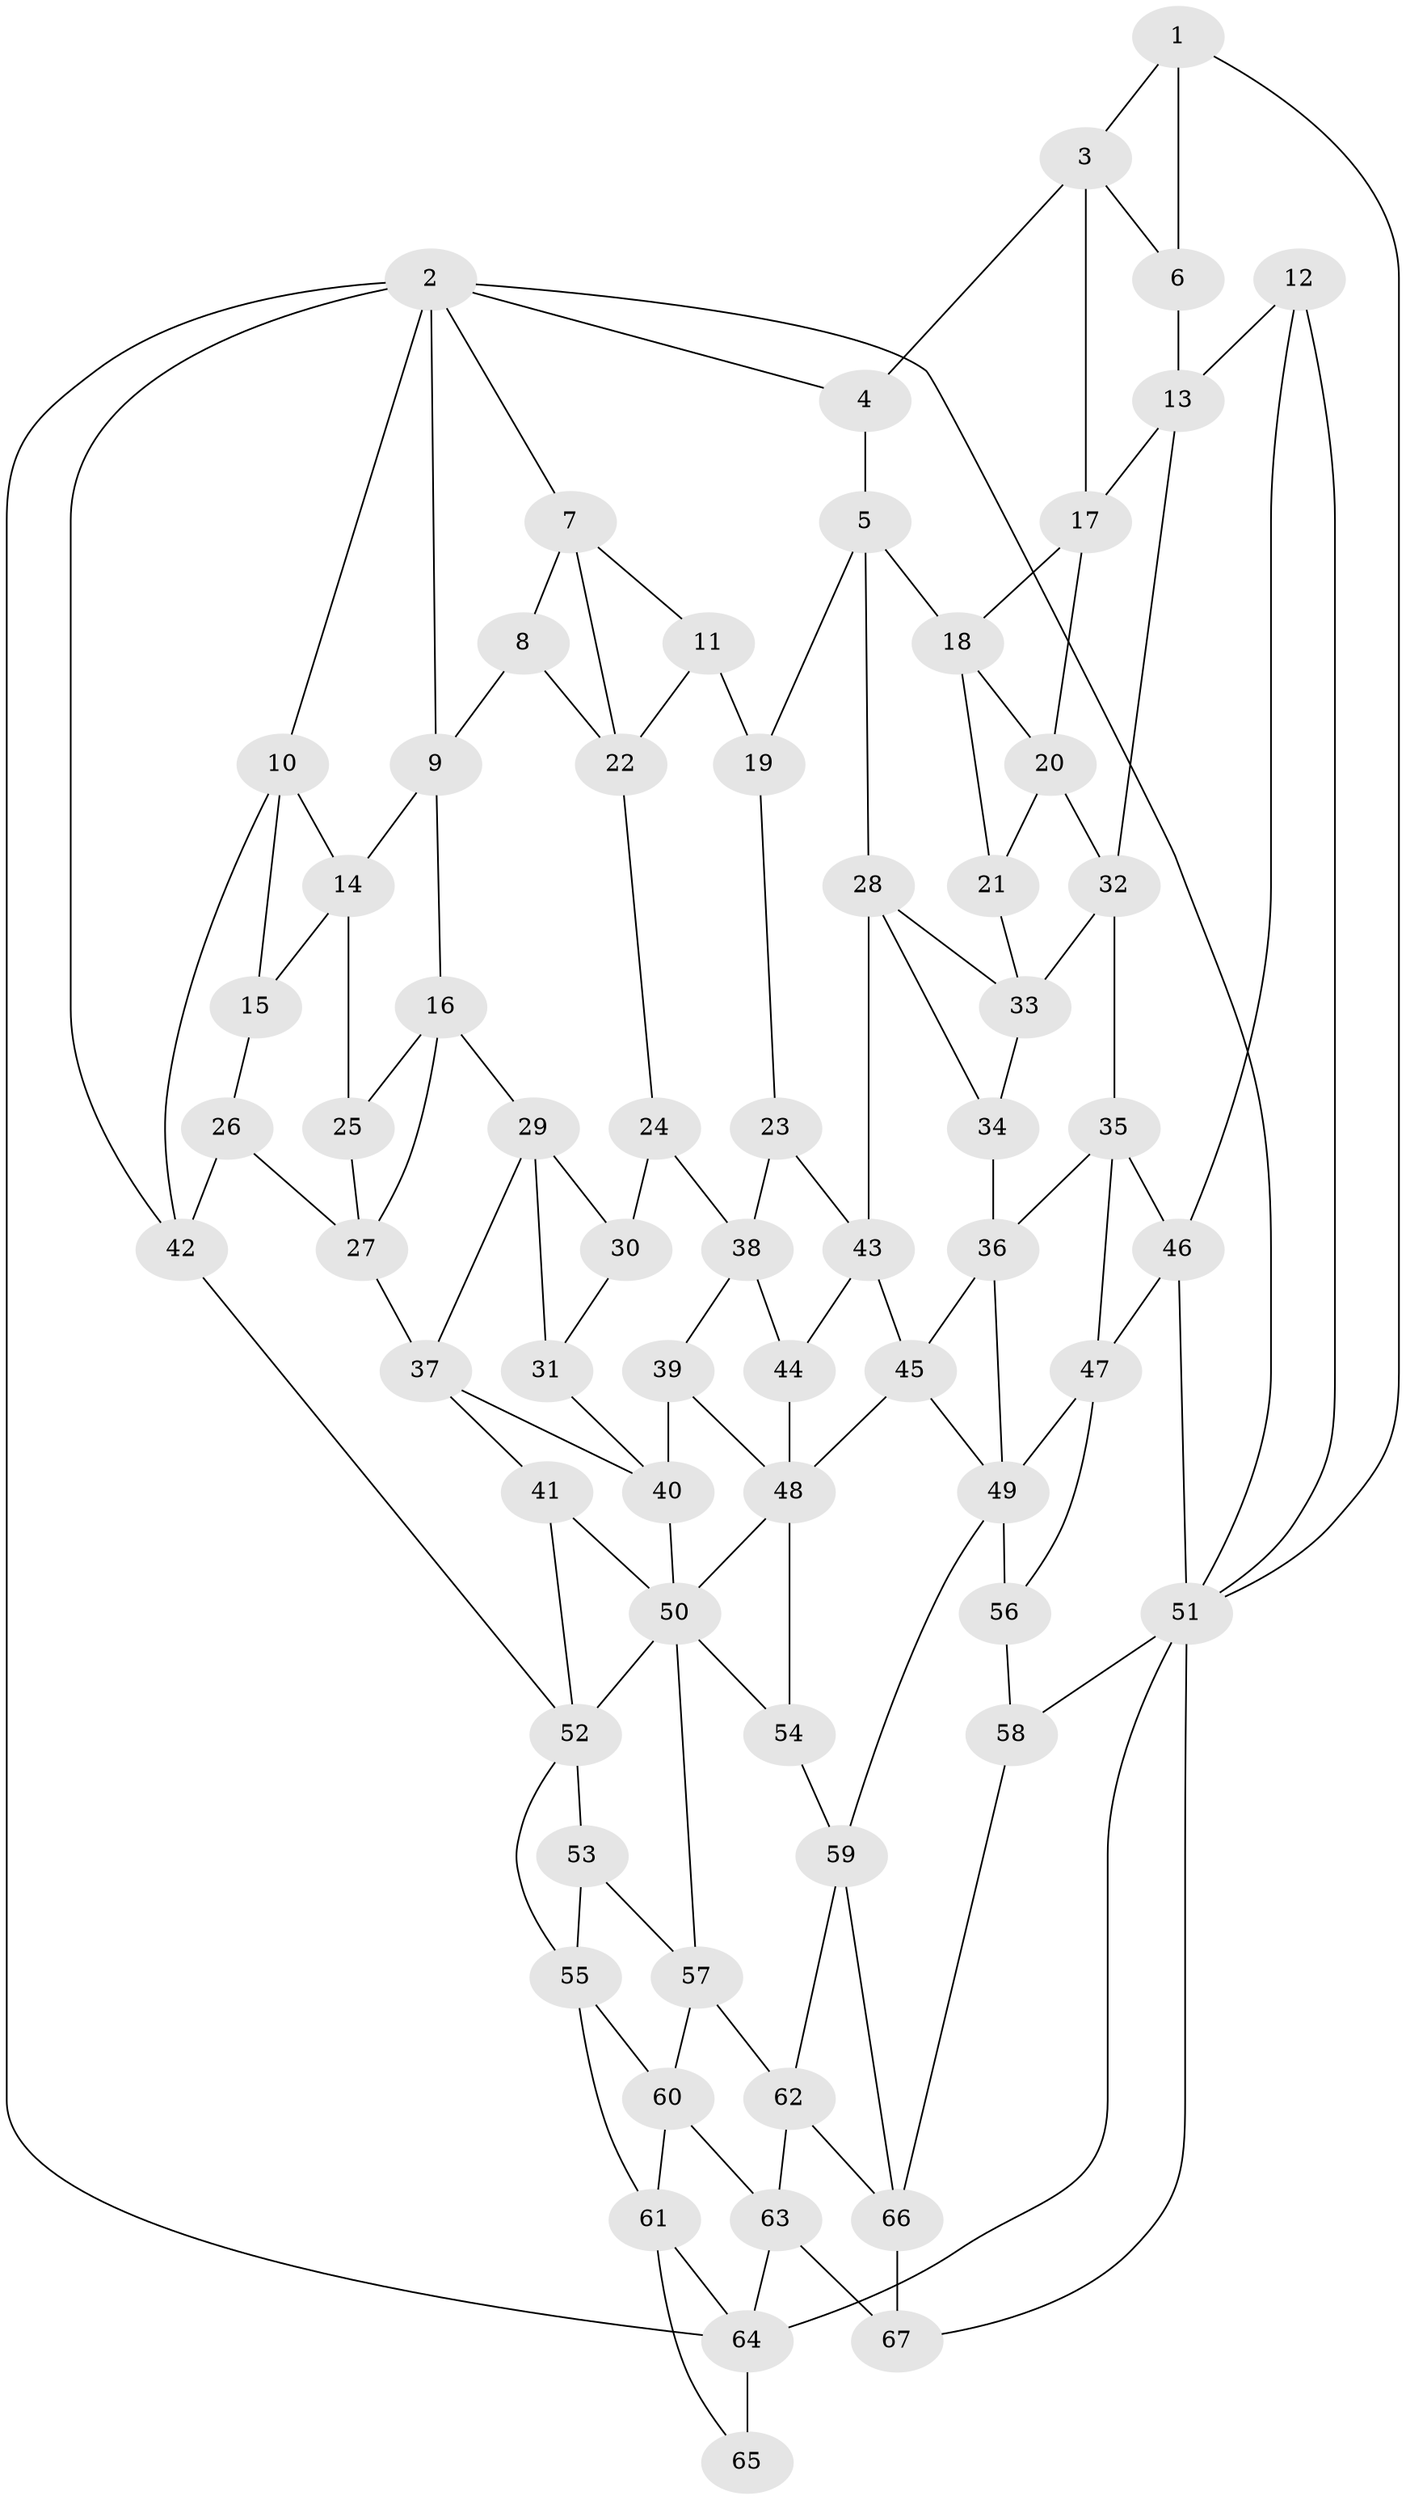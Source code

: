 // original degree distribution, {3: 0.03007518796992481, 5: 0.5714285714285714, 6: 0.20300751879699247, 4: 0.19548872180451127}
// Generated by graph-tools (version 1.1) at 2025/27/03/09/25 03:27:10]
// undirected, 67 vertices, 127 edges
graph export_dot {
graph [start="1"]
  node [color=gray90,style=filled];
  1;
  2;
  3;
  4;
  5;
  6;
  7;
  8;
  9;
  10;
  11;
  12;
  13;
  14;
  15;
  16;
  17;
  18;
  19;
  20;
  21;
  22;
  23;
  24;
  25;
  26;
  27;
  28;
  29;
  30;
  31;
  32;
  33;
  34;
  35;
  36;
  37;
  38;
  39;
  40;
  41;
  42;
  43;
  44;
  45;
  46;
  47;
  48;
  49;
  50;
  51;
  52;
  53;
  54;
  55;
  56;
  57;
  58;
  59;
  60;
  61;
  62;
  63;
  64;
  65;
  66;
  67;
  1 -- 3 [weight=1.0];
  1 -- 6 [weight=1.0];
  1 -- 51 [weight=1.0];
  2 -- 4 [weight=1.0];
  2 -- 7 [weight=1.0];
  2 -- 9 [weight=1.0];
  2 -- 10 [weight=1.0];
  2 -- 42 [weight=1.0];
  2 -- 51 [weight=1.0];
  2 -- 64 [weight=1.0];
  3 -- 4 [weight=1.0];
  3 -- 6 [weight=1.0];
  3 -- 17 [weight=1.0];
  4 -- 5 [weight=1.0];
  5 -- 18 [weight=1.0];
  5 -- 19 [weight=1.0];
  5 -- 28 [weight=1.0];
  6 -- 13 [weight=1.0];
  7 -- 8 [weight=1.0];
  7 -- 11 [weight=1.0];
  7 -- 22 [weight=1.0];
  8 -- 9 [weight=1.0];
  8 -- 22 [weight=1.0];
  9 -- 14 [weight=1.0];
  9 -- 16 [weight=1.0];
  10 -- 14 [weight=1.0];
  10 -- 15 [weight=1.0];
  10 -- 42 [weight=1.0];
  11 -- 19 [weight=2.0];
  11 -- 22 [weight=1.0];
  12 -- 13 [weight=1.0];
  12 -- 46 [weight=1.0];
  12 -- 51 [weight=1.0];
  13 -- 17 [weight=1.0];
  13 -- 32 [weight=1.0];
  14 -- 15 [weight=1.0];
  14 -- 25 [weight=1.0];
  15 -- 26 [weight=1.0];
  16 -- 25 [weight=1.0];
  16 -- 27 [weight=1.0];
  16 -- 29 [weight=1.0];
  17 -- 18 [weight=1.0];
  17 -- 20 [weight=1.0];
  18 -- 20 [weight=1.0];
  18 -- 21 [weight=1.0];
  19 -- 23 [weight=1.0];
  20 -- 21 [weight=1.0];
  20 -- 32 [weight=1.0];
  21 -- 33 [weight=1.0];
  22 -- 24 [weight=1.0];
  23 -- 38 [weight=1.0];
  23 -- 43 [weight=1.0];
  24 -- 30 [weight=2.0];
  24 -- 38 [weight=1.0];
  25 -- 27 [weight=1.0];
  26 -- 27 [weight=1.0];
  26 -- 42 [weight=1.0];
  27 -- 37 [weight=1.0];
  28 -- 33 [weight=1.0];
  28 -- 34 [weight=1.0];
  28 -- 43 [weight=1.0];
  29 -- 30 [weight=1.0];
  29 -- 31 [weight=1.0];
  29 -- 37 [weight=1.0];
  30 -- 31 [weight=1.0];
  31 -- 40 [weight=1.0];
  32 -- 33 [weight=1.0];
  32 -- 35 [weight=1.0];
  33 -- 34 [weight=1.0];
  34 -- 36 [weight=1.0];
  35 -- 36 [weight=1.0];
  35 -- 46 [weight=1.0];
  35 -- 47 [weight=1.0];
  36 -- 45 [weight=1.0];
  36 -- 49 [weight=1.0];
  37 -- 40 [weight=1.0];
  37 -- 41 [weight=1.0];
  38 -- 39 [weight=1.0];
  38 -- 44 [weight=1.0];
  39 -- 40 [weight=1.0];
  39 -- 48 [weight=1.0];
  40 -- 50 [weight=1.0];
  41 -- 50 [weight=1.0];
  41 -- 52 [weight=1.0];
  42 -- 52 [weight=1.0];
  43 -- 44 [weight=1.0];
  43 -- 45 [weight=1.0];
  44 -- 48 [weight=1.0];
  45 -- 48 [weight=1.0];
  45 -- 49 [weight=1.0];
  46 -- 47 [weight=1.0];
  46 -- 51 [weight=1.0];
  47 -- 49 [weight=1.0];
  47 -- 56 [weight=1.0];
  48 -- 50 [weight=1.0];
  48 -- 54 [weight=2.0];
  49 -- 56 [weight=2.0];
  49 -- 59 [weight=1.0];
  50 -- 52 [weight=1.0];
  50 -- 54 [weight=1.0];
  50 -- 57 [weight=1.0];
  51 -- 58 [weight=2.0];
  51 -- 64 [weight=1.0];
  51 -- 67 [weight=1.0];
  52 -- 53 [weight=2.0];
  52 -- 55 [weight=1.0];
  53 -- 55 [weight=1.0];
  53 -- 57 [weight=1.0];
  54 -- 59 [weight=1.0];
  55 -- 60 [weight=1.0];
  55 -- 61 [weight=1.0];
  56 -- 58 [weight=1.0];
  57 -- 60 [weight=1.0];
  57 -- 62 [weight=1.0];
  58 -- 66 [weight=1.0];
  59 -- 62 [weight=1.0];
  59 -- 66 [weight=1.0];
  60 -- 61 [weight=1.0];
  60 -- 63 [weight=1.0];
  61 -- 64 [weight=1.0];
  61 -- 65 [weight=1.0];
  62 -- 63 [weight=1.0];
  62 -- 66 [weight=1.0];
  63 -- 64 [weight=1.0];
  63 -- 67 [weight=1.0];
  64 -- 65 [weight=2.0];
  66 -- 67 [weight=1.0];
}
